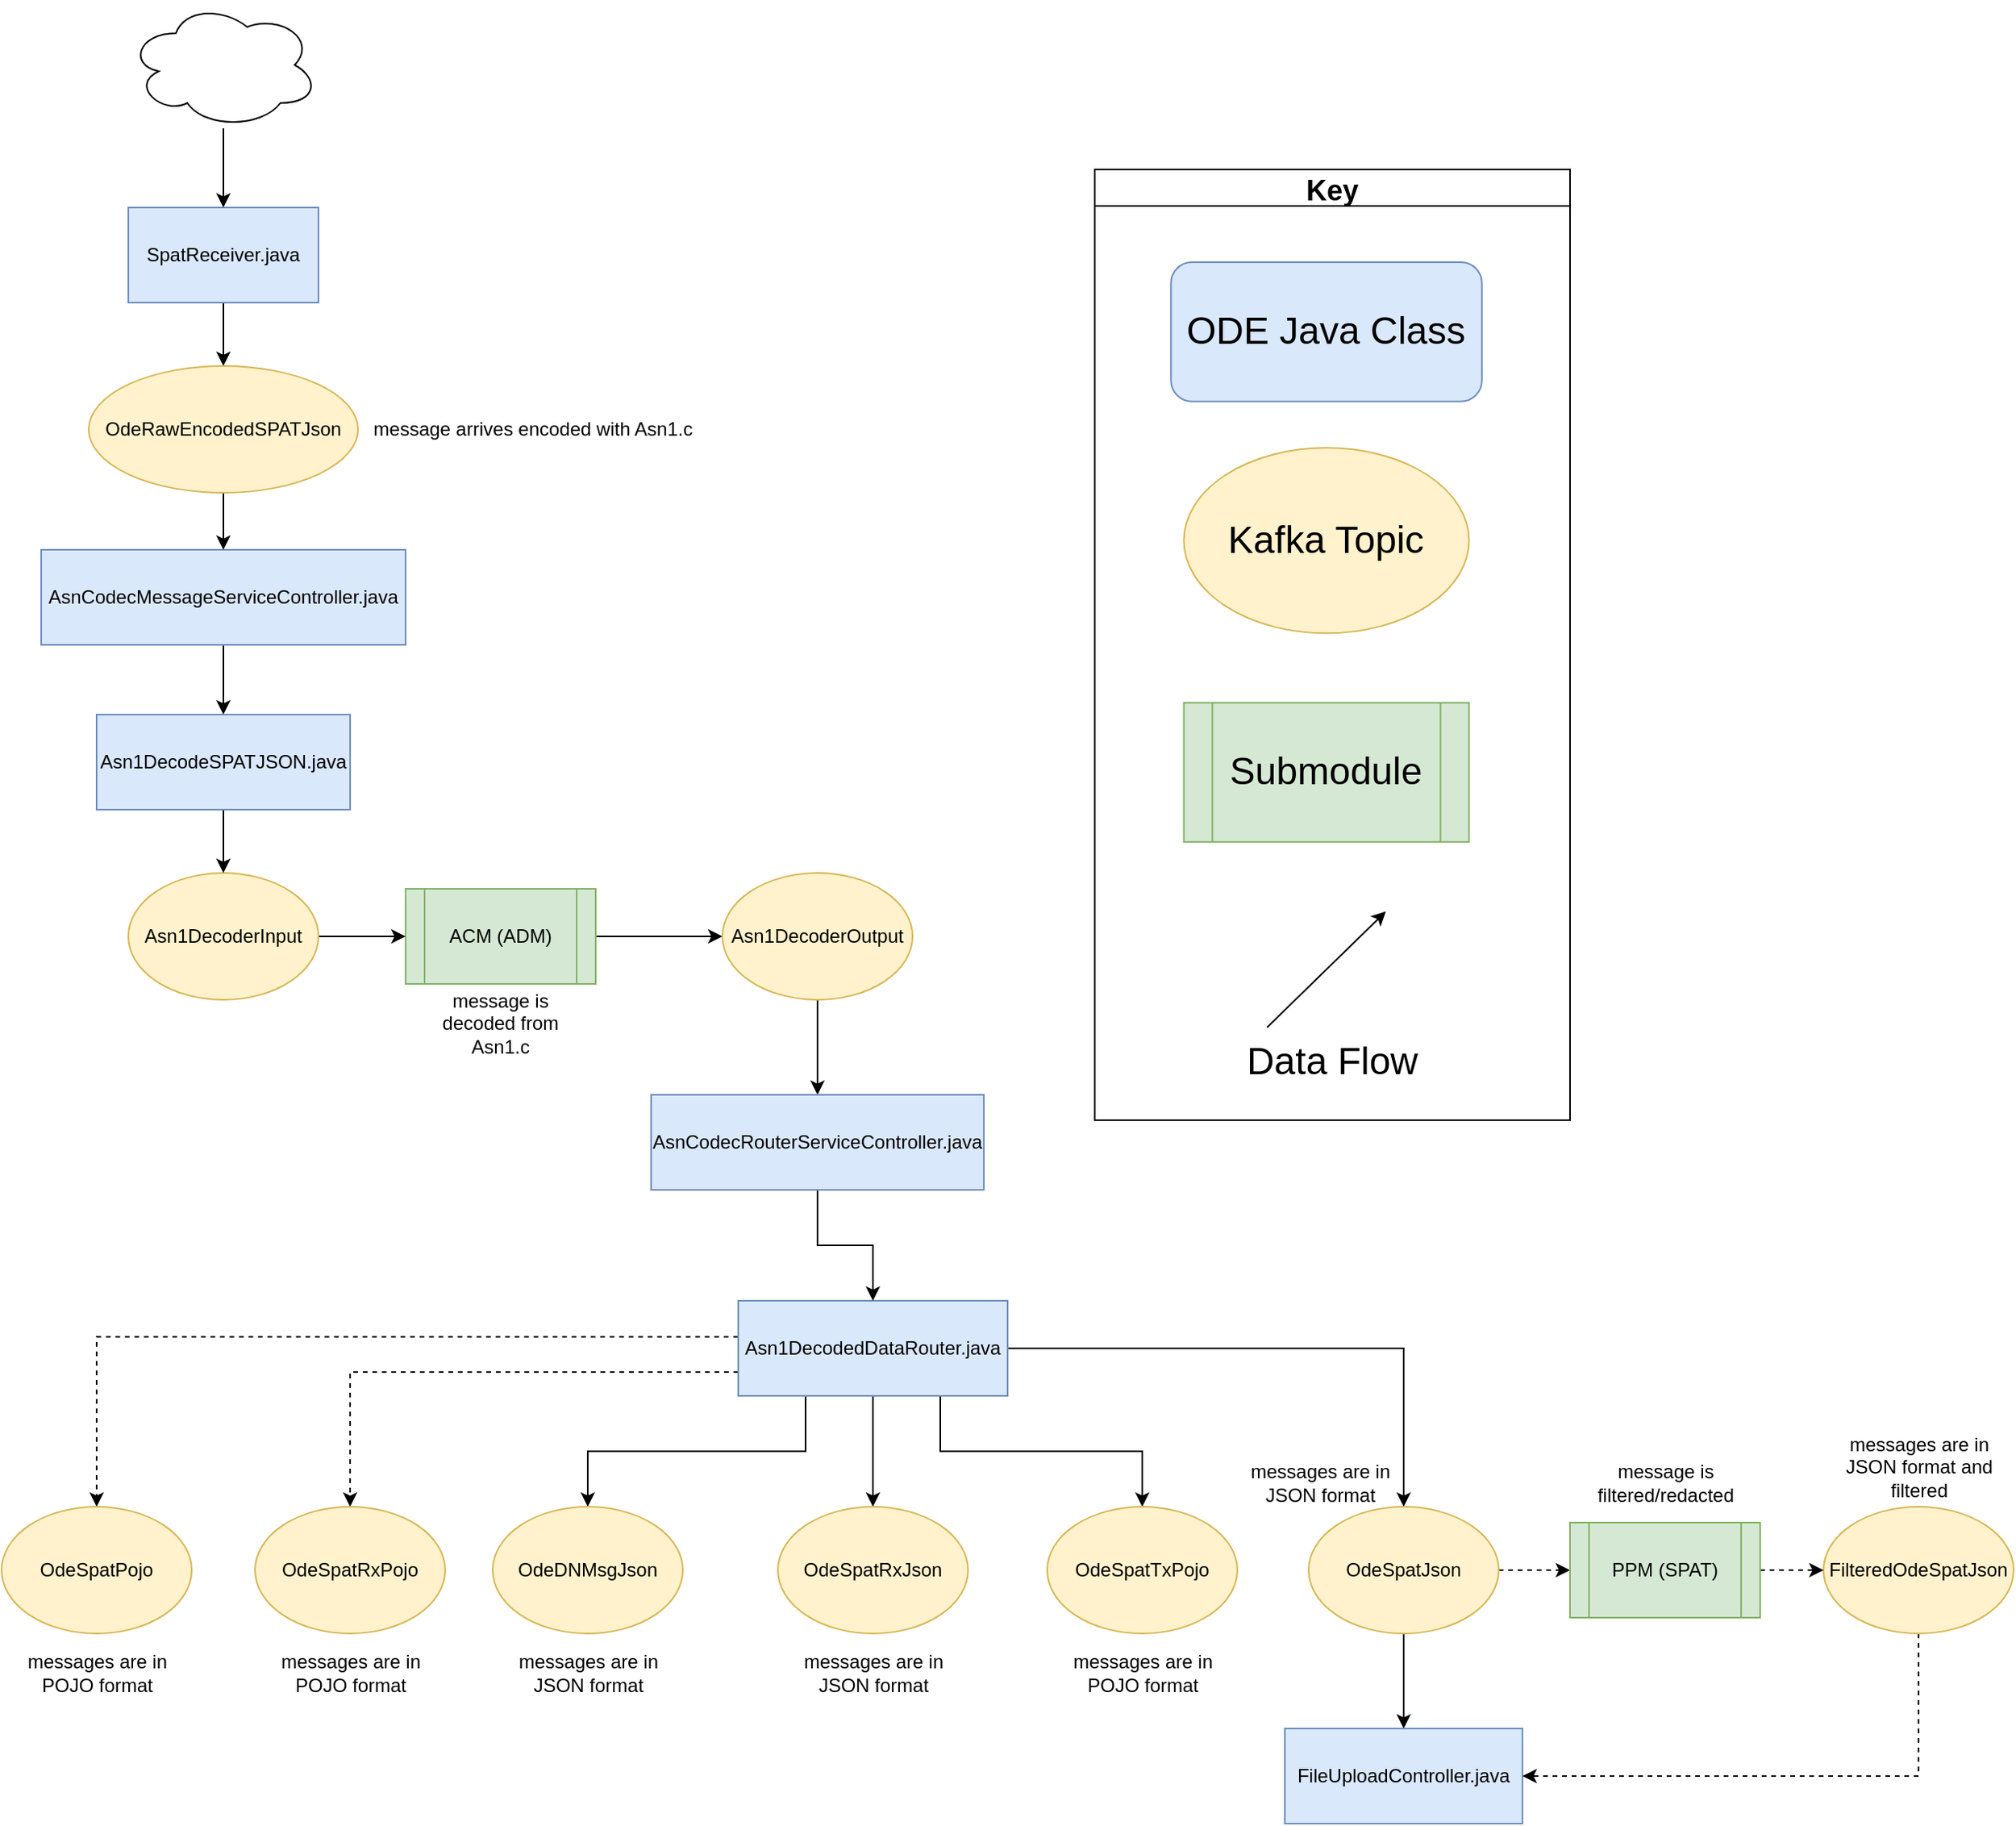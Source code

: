 <mxfile version="17.2.4" type="device"><diagram id="C5RBs43oDa-KdzZeNtuy" name="Page-1"><mxGraphModel dx="2249" dy="2034" grid="1" gridSize="10" guides="1" tooltips="1" connect="1" arrows="1" fold="1" page="1" pageScale="1" pageWidth="827" pageHeight="1169" math="0" shadow="0"><root><mxCell id="WIyWlLk6GJQsqaUBKTNV-0"/><mxCell id="WIyWlLk6GJQsqaUBKTNV-1" parent="WIyWlLk6GJQsqaUBKTNV-0"/><mxCell id="OYyFW5qYjDA_U_2kRjRC-1" style="edgeStyle=orthogonalEdgeStyle;rounded=0;orthogonalLoop=1;jettySize=auto;html=1;exitX=0.25;exitY=1;exitDx=0;exitDy=0;" parent="WIyWlLk6GJQsqaUBKTNV-1" source="8ujiRsxlkH-QBAE6qNTh-2" target="OYyFW5qYjDA_U_2kRjRC-0" edge="1"><mxGeometry relative="1" as="geometry"/></mxCell><mxCell id="OYyFW5qYjDA_U_2kRjRC-3" style="edgeStyle=orthogonalEdgeStyle;rounded=0;orthogonalLoop=1;jettySize=auto;html=1;" parent="WIyWlLk6GJQsqaUBKTNV-1" source="8ujiRsxlkH-QBAE6qNTh-2" target="OYyFW5qYjDA_U_2kRjRC-2" edge="1"><mxGeometry relative="1" as="geometry"/></mxCell><mxCell id="OYyFW5qYjDA_U_2kRjRC-5" style="edgeStyle=orthogonalEdgeStyle;rounded=0;orthogonalLoop=1;jettySize=auto;html=1;exitX=0.75;exitY=1;exitDx=0;exitDy=0;" parent="WIyWlLk6GJQsqaUBKTNV-1" source="8ujiRsxlkH-QBAE6qNTh-2" target="OYyFW5qYjDA_U_2kRjRC-4" edge="1"><mxGeometry relative="1" as="geometry"/></mxCell><mxCell id="OYyFW5qYjDA_U_2kRjRC-8" style="edgeStyle=orthogonalEdgeStyle;rounded=0;orthogonalLoop=1;jettySize=auto;html=1;" parent="WIyWlLk6GJQsqaUBKTNV-1" source="8ujiRsxlkH-QBAE6qNTh-2" target="OYyFW5qYjDA_U_2kRjRC-6" edge="1"><mxGeometry relative="1" as="geometry"/></mxCell><mxCell id="n_hmJOZrvF1dUMTtt2SE-5" style="edgeStyle=orthogonalEdgeStyle;rounded=0;orthogonalLoop=1;jettySize=auto;html=1;dashed=1;exitX=0;exitY=0.75;exitDx=0;exitDy=0;" parent="WIyWlLk6GJQsqaUBKTNV-1" source="8ujiRsxlkH-QBAE6qNTh-2" target="OYyFW5qYjDA_U_2kRjRC-12" edge="1"><mxGeometry relative="1" as="geometry"/></mxCell><mxCell id="n_hmJOZrvF1dUMTtt2SE-6" style="edgeStyle=orthogonalEdgeStyle;rounded=0;orthogonalLoop=1;jettySize=auto;html=1;dashed=1;exitX=-0.001;exitY=0.38;exitDx=0;exitDy=0;exitPerimeter=0;" parent="WIyWlLk6GJQsqaUBKTNV-1" source="8ujiRsxlkH-QBAE6qNTh-2" target="OYyFW5qYjDA_U_2kRjRC-11" edge="1"><mxGeometry relative="1" as="geometry"/></mxCell><mxCell id="8ujiRsxlkH-QBAE6qNTh-2" value="Asn1DecodedDataRouter.java" style="rounded=0;whiteSpace=wrap;html=1;fillColor=#dae8fc;strokeColor=#6c8ebf;" parent="WIyWlLk6GJQsqaUBKTNV-1" vertex="1"><mxGeometry x="-45" y="-170" width="170" height="60" as="geometry"/></mxCell><mxCell id="gxxZRGfVhdAJ79STQYsQ-20" style="edgeStyle=orthogonalEdgeStyle;rounded=0;orthogonalLoop=1;jettySize=auto;html=1;entryX=0;entryY=0.5;entryDx=0;entryDy=0;" parent="WIyWlLk6GJQsqaUBKTNV-1" source="gxxZRGfVhdAJ79STQYsQ-5" target="gxxZRGfVhdAJ79STQYsQ-19" edge="1"><mxGeometry relative="1" as="geometry"/></mxCell><mxCell id="gxxZRGfVhdAJ79STQYsQ-5" value="ACM (ADM)" style="shape=process;whiteSpace=wrap;html=1;backgroundOutline=1;fillColor=#d5e8d4;strokeColor=#82b366;" parent="WIyWlLk6GJQsqaUBKTNV-1" vertex="1"><mxGeometry x="-255" y="-430" width="120" height="60" as="geometry"/></mxCell><mxCell id="_VHhroGQ1N4wH_tI7Nl9-2" style="edgeStyle=orthogonalEdgeStyle;rounded=0;orthogonalLoop=1;jettySize=auto;html=1;" parent="WIyWlLk6GJQsqaUBKTNV-1" source="gxxZRGfVhdAJ79STQYsQ-9" target="gxxZRGfVhdAJ79STQYsQ-62" edge="1"><mxGeometry relative="1" as="geometry"/></mxCell><mxCell id="gxxZRGfVhdAJ79STQYsQ-9" value="AsnCodecMessageServiceController.java" style="rounded=0;whiteSpace=wrap;html=1;fillColor=#dae8fc;strokeColor=#6c8ebf;" parent="WIyWlLk6GJQsqaUBKTNV-1" vertex="1"><mxGeometry x="-485" y="-644" width="230" height="60" as="geometry"/></mxCell><mxCell id="gxxZRGfVhdAJ79STQYsQ-18" style="edgeStyle=orthogonalEdgeStyle;rounded=0;orthogonalLoop=1;jettySize=auto;html=1;entryX=0;entryY=0.5;entryDx=0;entryDy=0;" parent="WIyWlLk6GJQsqaUBKTNV-1" source="gxxZRGfVhdAJ79STQYsQ-13" target="gxxZRGfVhdAJ79STQYsQ-5" edge="1"><mxGeometry relative="1" as="geometry"/></mxCell><mxCell id="gxxZRGfVhdAJ79STQYsQ-13" value="Asn1DecoderInput" style="ellipse;whiteSpace=wrap;html=1;fillColor=#fff2cc;strokeColor=#d6b656;" parent="WIyWlLk6GJQsqaUBKTNV-1" vertex="1"><mxGeometry x="-430" y="-440" width="120" height="80" as="geometry"/></mxCell><mxCell id="gxxZRGfVhdAJ79STQYsQ-116" style="edgeStyle=orthogonalEdgeStyle;rounded=0;orthogonalLoop=1;jettySize=auto;html=1;" parent="WIyWlLk6GJQsqaUBKTNV-1" source="gxxZRGfVhdAJ79STQYsQ-19" target="gxxZRGfVhdAJ79STQYsQ-105" edge="1"><mxGeometry relative="1" as="geometry"/></mxCell><mxCell id="gxxZRGfVhdAJ79STQYsQ-19" value="Asn1DecoderOutput" style="ellipse;whiteSpace=wrap;html=1;fillColor=#fff2cc;strokeColor=#d6b656;" parent="WIyWlLk6GJQsqaUBKTNV-1" vertex="1"><mxGeometry x="-55" y="-440" width="120" height="80" as="geometry"/></mxCell><mxCell id="gxxZRGfVhdAJ79STQYsQ-57" style="edgeStyle=orthogonalEdgeStyle;rounded=0;orthogonalLoop=1;jettySize=auto;html=1;entryX=0.5;entryY=0;entryDx=0;entryDy=0;" parent="WIyWlLk6GJQsqaUBKTNV-1" source="gxxZRGfVhdAJ79STQYsQ-58" target="gxxZRGfVhdAJ79STQYsQ-60" edge="1"><mxGeometry relative="1" as="geometry"/></mxCell><mxCell id="gxxZRGfVhdAJ79STQYsQ-58" value="SpatReceiver.java" style="rounded=0;whiteSpace=wrap;html=1;fillColor=#dae8fc;strokeColor=#6c8ebf;" parent="WIyWlLk6GJQsqaUBKTNV-1" vertex="1"><mxGeometry x="-430" y="-860" width="120" height="60" as="geometry"/></mxCell><mxCell id="_VHhroGQ1N4wH_tI7Nl9-1" style="edgeStyle=orthogonalEdgeStyle;rounded=0;orthogonalLoop=1;jettySize=auto;html=1;" parent="WIyWlLk6GJQsqaUBKTNV-1" source="gxxZRGfVhdAJ79STQYsQ-60" target="gxxZRGfVhdAJ79STQYsQ-9" edge="1"><mxGeometry relative="1" as="geometry"/></mxCell><mxCell id="gxxZRGfVhdAJ79STQYsQ-60" value="OdeRawEncodedSPATJson" style="ellipse;whiteSpace=wrap;html=1;fillColor=#fff2cc;strokeColor=#d6b656;" parent="WIyWlLk6GJQsqaUBKTNV-1" vertex="1"><mxGeometry x="-455" y="-760" width="170" height="80" as="geometry"/></mxCell><mxCell id="gxxZRGfVhdAJ79STQYsQ-65" style="edgeStyle=orthogonalEdgeStyle;rounded=0;orthogonalLoop=1;jettySize=auto;html=1;entryX=0.5;entryY=0;entryDx=0;entryDy=0;" parent="WIyWlLk6GJQsqaUBKTNV-1" source="gxxZRGfVhdAJ79STQYsQ-62" target="gxxZRGfVhdAJ79STQYsQ-13" edge="1"><mxGeometry relative="1" as="geometry"/></mxCell><mxCell id="gxxZRGfVhdAJ79STQYsQ-62" value="Asn1DecodeSPATJSON.java" style="rounded=0;whiteSpace=wrap;html=1;fillColor=#dae8fc;strokeColor=#6c8ebf;" parent="WIyWlLk6GJQsqaUBKTNV-1" vertex="1"><mxGeometry x="-450" y="-540" width="160" height="60" as="geometry"/></mxCell><mxCell id="gxxZRGfVhdAJ79STQYsQ-108" style="edgeStyle=orthogonalEdgeStyle;rounded=0;orthogonalLoop=1;jettySize=auto;html=1;entryX=0.5;entryY=0;entryDx=0;entryDy=0;exitX=0.5;exitY=1;exitDx=0;exitDy=0;" parent="WIyWlLk6GJQsqaUBKTNV-1" source="gxxZRGfVhdAJ79STQYsQ-105" target="8ujiRsxlkH-QBAE6qNTh-2" edge="1"><mxGeometry relative="1" as="geometry"/></mxCell><mxCell id="gxxZRGfVhdAJ79STQYsQ-105" value="AsnCodecRouterServiceController.java" style="rounded=0;whiteSpace=wrap;html=1;fillColor=#dae8fc;strokeColor=#6c8ebf;" parent="WIyWlLk6GJQsqaUBKTNV-1" vertex="1"><mxGeometry x="-100" y="-300" width="210" height="60" as="geometry"/></mxCell><mxCell id="_VHhroGQ1N4wH_tI7Nl9-0" style="edgeStyle=orthogonalEdgeStyle;rounded=0;orthogonalLoop=1;jettySize=auto;html=1;" parent="WIyWlLk6GJQsqaUBKTNV-1" source="jXXAGItoZEFWX7bIlFFn-11" target="gxxZRGfVhdAJ79STQYsQ-58" edge="1"><mxGeometry relative="1" as="geometry"/></mxCell><mxCell id="jXXAGItoZEFWX7bIlFFn-11" value="" style="ellipse;shape=cloud;whiteSpace=wrap;html=1;" parent="WIyWlLk6GJQsqaUBKTNV-1" vertex="1"><mxGeometry x="-430" y="-990" width="120" height="80" as="geometry"/></mxCell><mxCell id="_VHhroGQ1N4wH_tI7Nl9-4" value="" style="group" parent="WIyWlLk6GJQsqaUBKTNV-1" vertex="1" connectable="0"><mxGeometry x="180" y="-884" width="300" height="600" as="geometry"/></mxCell><mxCell id="_VHhroGQ1N4wH_tI7Nl9-5" value="&lt;font style=&quot;font-size: 24px&quot;&gt;Submodule&lt;/font&gt;" style="shape=process;whiteSpace=wrap;html=1;backgroundOutline=1;fillColor=#d5e8d4;strokeColor=#82b366;labelBackgroundColor=none;" parent="_VHhroGQ1N4wH_tI7Nl9-4" vertex="1"><mxGeometry x="56.25" y="336.585" width="180" height="87.805" as="geometry"/></mxCell><mxCell id="_VHhroGQ1N4wH_tI7Nl9-6" value="Key" style="swimlane;labelBackgroundColor=none;fontSize=18;" parent="_VHhroGQ1N4wH_tI7Nl9-4" vertex="1"><mxGeometry width="300.0" height="600" as="geometry"/></mxCell><mxCell id="_VHhroGQ1N4wH_tI7Nl9-8" value="" style="endArrow=classic;html=1;rounded=0;labelBackgroundColor=none;" parent="_VHhroGQ1N4wH_tI7Nl9-6" edge="1"><mxGeometry width="50" height="50" relative="1" as="geometry"><mxPoint x="108.75" y="541.463" as="sourcePoint"/><mxPoint x="183.75" y="468.293" as="targetPoint"/></mxGeometry></mxCell><mxCell id="_VHhroGQ1N4wH_tI7Nl9-9" value="&lt;font style=&quot;font-size: 24px&quot;&gt;Kafka Topic&lt;/font&gt;" style="ellipse;whiteSpace=wrap;html=1;fillColor=#fff2cc;strokeColor=#d6b656;labelBackgroundColor=none;" parent="_VHhroGQ1N4wH_tI7Nl9-6" vertex="1"><mxGeometry x="56.25" y="175.61" width="180" height="117.073" as="geometry"/></mxCell><mxCell id="_VHhroGQ1N4wH_tI7Nl9-10" value="&lt;font style=&quot;font-size: 24px&quot;&gt;ODE Java Class&lt;/font&gt;" style="rounded=1;whiteSpace=wrap;html=1;fillColor=#dae8fc;strokeColor=#6c8ebf;labelBackgroundColor=none;" parent="_VHhroGQ1N4wH_tI7Nl9-6" vertex="1"><mxGeometry x="48.13" y="58.54" width="196.25" height="87.8" as="geometry"/></mxCell><mxCell id="OYyFW5qYjDA_U_2kRjRC-0" value="OdeDNMsgJson" style="ellipse;whiteSpace=wrap;html=1;fillColor=#fff2cc;strokeColor=#d6b656;" parent="WIyWlLk6GJQsqaUBKTNV-1" vertex="1"><mxGeometry x="-200" y="-40" width="120" height="80" as="geometry"/></mxCell><mxCell id="OYyFW5qYjDA_U_2kRjRC-2" value="OdeSpatRxJson" style="ellipse;whiteSpace=wrap;html=1;fillColor=#fff2cc;strokeColor=#d6b656;" parent="WIyWlLk6GJQsqaUBKTNV-1" vertex="1"><mxGeometry x="-20" y="-40" width="120" height="80" as="geometry"/></mxCell><mxCell id="OYyFW5qYjDA_U_2kRjRC-4" value="OdeSpatTxPojo" style="ellipse;whiteSpace=wrap;html=1;fillColor=#fff2cc;strokeColor=#d6b656;" parent="WIyWlLk6GJQsqaUBKTNV-1" vertex="1"><mxGeometry x="150" y="-40" width="120" height="80" as="geometry"/></mxCell><mxCell id="OYyFW5qYjDA_U_2kRjRC-10" value="" style="edgeStyle=orthogonalEdgeStyle;rounded=0;orthogonalLoop=1;jettySize=auto;html=1;" parent="WIyWlLk6GJQsqaUBKTNV-1" source="OYyFW5qYjDA_U_2kRjRC-6" target="OYyFW5qYjDA_U_2kRjRC-9" edge="1"><mxGeometry relative="1" as="geometry"/></mxCell><mxCell id="n_hmJOZrvF1dUMTtt2SE-2" style="edgeStyle=orthogonalEdgeStyle;rounded=0;orthogonalLoop=1;jettySize=auto;html=1;dashed=1;" parent="WIyWlLk6GJQsqaUBKTNV-1" source="OYyFW5qYjDA_U_2kRjRC-6" target="n_hmJOZrvF1dUMTtt2SE-0" edge="1"><mxGeometry relative="1" as="geometry"/></mxCell><mxCell id="OYyFW5qYjDA_U_2kRjRC-6" value="OdeSpatJson" style="ellipse;whiteSpace=wrap;html=1;fillColor=#fff2cc;strokeColor=#d6b656;" parent="WIyWlLk6GJQsqaUBKTNV-1" vertex="1"><mxGeometry x="315" y="-40" width="120" height="80" as="geometry"/></mxCell><mxCell id="OYyFW5qYjDA_U_2kRjRC-9" value="FileUploadController.java" style="whiteSpace=wrap;html=1;fillColor=#dae8fc;strokeColor=#6c8ebf;" parent="WIyWlLk6GJQsqaUBKTNV-1" vertex="1"><mxGeometry x="300" y="100" width="150" height="60" as="geometry"/></mxCell><mxCell id="OYyFW5qYjDA_U_2kRjRC-11" value="OdeSpatPojo" style="ellipse;whiteSpace=wrap;html=1;fillColor=#fff2cc;strokeColor=#d6b656;" parent="WIyWlLk6GJQsqaUBKTNV-1" vertex="1"><mxGeometry x="-510" y="-40" width="120" height="80" as="geometry"/></mxCell><mxCell id="OYyFW5qYjDA_U_2kRjRC-12" value="OdeSpatRxPojo" style="ellipse;whiteSpace=wrap;html=1;fillColor=#fff2cc;strokeColor=#d6b656;" parent="WIyWlLk6GJQsqaUBKTNV-1" vertex="1"><mxGeometry x="-350" y="-40" width="120" height="80" as="geometry"/></mxCell><mxCell id="n_hmJOZrvF1dUMTtt2SE-7" style="edgeStyle=orthogonalEdgeStyle;rounded=0;orthogonalLoop=1;jettySize=auto;html=1;dashed=1;entryX=1;entryY=0.5;entryDx=0;entryDy=0;exitX=0.5;exitY=1;exitDx=0;exitDy=0;" parent="WIyWlLk6GJQsqaUBKTNV-1" source="OYyFW5qYjDA_U_2kRjRC-13" target="OYyFW5qYjDA_U_2kRjRC-9" edge="1"><mxGeometry relative="1" as="geometry"/></mxCell><mxCell id="OYyFW5qYjDA_U_2kRjRC-13" value="FilteredOdeSpatJson" style="ellipse;whiteSpace=wrap;html=1;fillColor=#fff2cc;strokeColor=#d6b656;" parent="WIyWlLk6GJQsqaUBKTNV-1" vertex="1"><mxGeometry x="640" y="-40" width="120" height="80" as="geometry"/></mxCell><mxCell id="n_hmJOZrvF1dUMTtt2SE-4" style="edgeStyle=orthogonalEdgeStyle;rounded=0;orthogonalLoop=1;jettySize=auto;html=1;dashed=1;" parent="WIyWlLk6GJQsqaUBKTNV-1" source="n_hmJOZrvF1dUMTtt2SE-0" target="OYyFW5qYjDA_U_2kRjRC-13" edge="1"><mxGeometry relative="1" as="geometry"/></mxCell><mxCell id="n_hmJOZrvF1dUMTtt2SE-0" value="PPM (SPAT)" style="shape=process;whiteSpace=wrap;html=1;backgroundOutline=1;fillColor=#d5e8d4;strokeColor=#82b366;" parent="WIyWlLk6GJQsqaUBKTNV-1" vertex="1"><mxGeometry x="480" y="-30" width="120" height="60" as="geometry"/></mxCell><mxCell id="Tbv0-RBwRGpsFKKv6rkh-0" value="message arrives encoded with Asn1.c" style="text;html=1;align=center;verticalAlign=middle;resizable=0;points=[];autosize=1;strokeColor=none;fillColor=none;" vertex="1" parent="WIyWlLk6GJQsqaUBKTNV-1"><mxGeometry x="-285" y="-730" width="220" height="20" as="geometry"/></mxCell><mxCell id="Tbv0-RBwRGpsFKKv6rkh-2" value="message is decoded from Asn1.c" style="text;html=1;strokeColor=none;fillColor=none;align=center;verticalAlign=middle;whiteSpace=wrap;rounded=0;" vertex="1" parent="WIyWlLk6GJQsqaUBKTNV-1"><mxGeometry x="-250" y="-370" width="110" height="50" as="geometry"/></mxCell><mxCell id="Tbv0-RBwRGpsFKKv6rkh-3" value="message is filtered/redacted" style="text;html=1;strokeColor=none;fillColor=none;align=center;verticalAlign=middle;whiteSpace=wrap;rounded=0;" vertex="1" parent="WIyWlLk6GJQsqaUBKTNV-1"><mxGeometry x="487.5" y="-80" width="105" height="50" as="geometry"/></mxCell><mxCell id="Tbv0-RBwRGpsFKKv6rkh-4" value="&lt;font style=&quot;font-size: 24px&quot;&gt;Data Flow&lt;/font&gt;" style="text;html=1;strokeColor=none;fillColor=none;align=center;verticalAlign=middle;whiteSpace=wrap;rounded=0;labelBackgroundColor=none;" vertex="1" parent="WIyWlLk6GJQsqaUBKTNV-1"><mxGeometry x="270" y="-342.54" width="120" height="43.9" as="geometry"/></mxCell><mxCell id="Tbv0-RBwRGpsFKKv6rkh-5" value="messages are in JSON format" style="text;html=1;strokeColor=none;fillColor=none;align=center;verticalAlign=middle;whiteSpace=wrap;rounded=0;" vertex="1" parent="WIyWlLk6GJQsqaUBKTNV-1"><mxGeometry x="-192.5" y="40" width="105" height="50" as="geometry"/></mxCell><mxCell id="Tbv0-RBwRGpsFKKv6rkh-6" value="messages are in JSON format" style="text;html=1;strokeColor=none;fillColor=none;align=center;verticalAlign=middle;whiteSpace=wrap;rounded=0;" vertex="1" parent="WIyWlLk6GJQsqaUBKTNV-1"><mxGeometry x="-12.5" y="40" width="105" height="50" as="geometry"/></mxCell><mxCell id="Tbv0-RBwRGpsFKKv6rkh-7" value="messages are in POJO format" style="text;html=1;strokeColor=none;fillColor=none;align=center;verticalAlign=middle;whiteSpace=wrap;rounded=0;" vertex="1" parent="WIyWlLk6GJQsqaUBKTNV-1"><mxGeometry x="157.5" y="40" width="105" height="50" as="geometry"/></mxCell><mxCell id="Tbv0-RBwRGpsFKKv6rkh-8" value="messages are in JSON format" style="text;html=1;strokeColor=none;fillColor=none;align=center;verticalAlign=middle;whiteSpace=wrap;rounded=0;" vertex="1" parent="WIyWlLk6GJQsqaUBKTNV-1"><mxGeometry x="270" y="-80" width="105" height="50" as="geometry"/></mxCell><mxCell id="Tbv0-RBwRGpsFKKv6rkh-9" value="messages are in POJO format" style="text;html=1;strokeColor=none;fillColor=none;align=center;verticalAlign=middle;whiteSpace=wrap;rounded=0;" vertex="1" parent="WIyWlLk6GJQsqaUBKTNV-1"><mxGeometry x="-342.5" y="40" width="105" height="50" as="geometry"/></mxCell><mxCell id="Tbv0-RBwRGpsFKKv6rkh-10" value="messages are in POJO format" style="text;html=1;strokeColor=none;fillColor=none;align=center;verticalAlign=middle;whiteSpace=wrap;rounded=0;" vertex="1" parent="WIyWlLk6GJQsqaUBKTNV-1"><mxGeometry x="-502.5" y="40" width="105" height="50" as="geometry"/></mxCell><mxCell id="Tbv0-RBwRGpsFKKv6rkh-11" value="messages are in JSON format and filtered" style="text;html=1;strokeColor=none;fillColor=none;align=center;verticalAlign=middle;whiteSpace=wrap;rounded=0;" vertex="1" parent="WIyWlLk6GJQsqaUBKTNV-1"><mxGeometry x="647.5" y="-90" width="105" height="50" as="geometry"/></mxCell></root></mxGraphModel></diagram></mxfile>